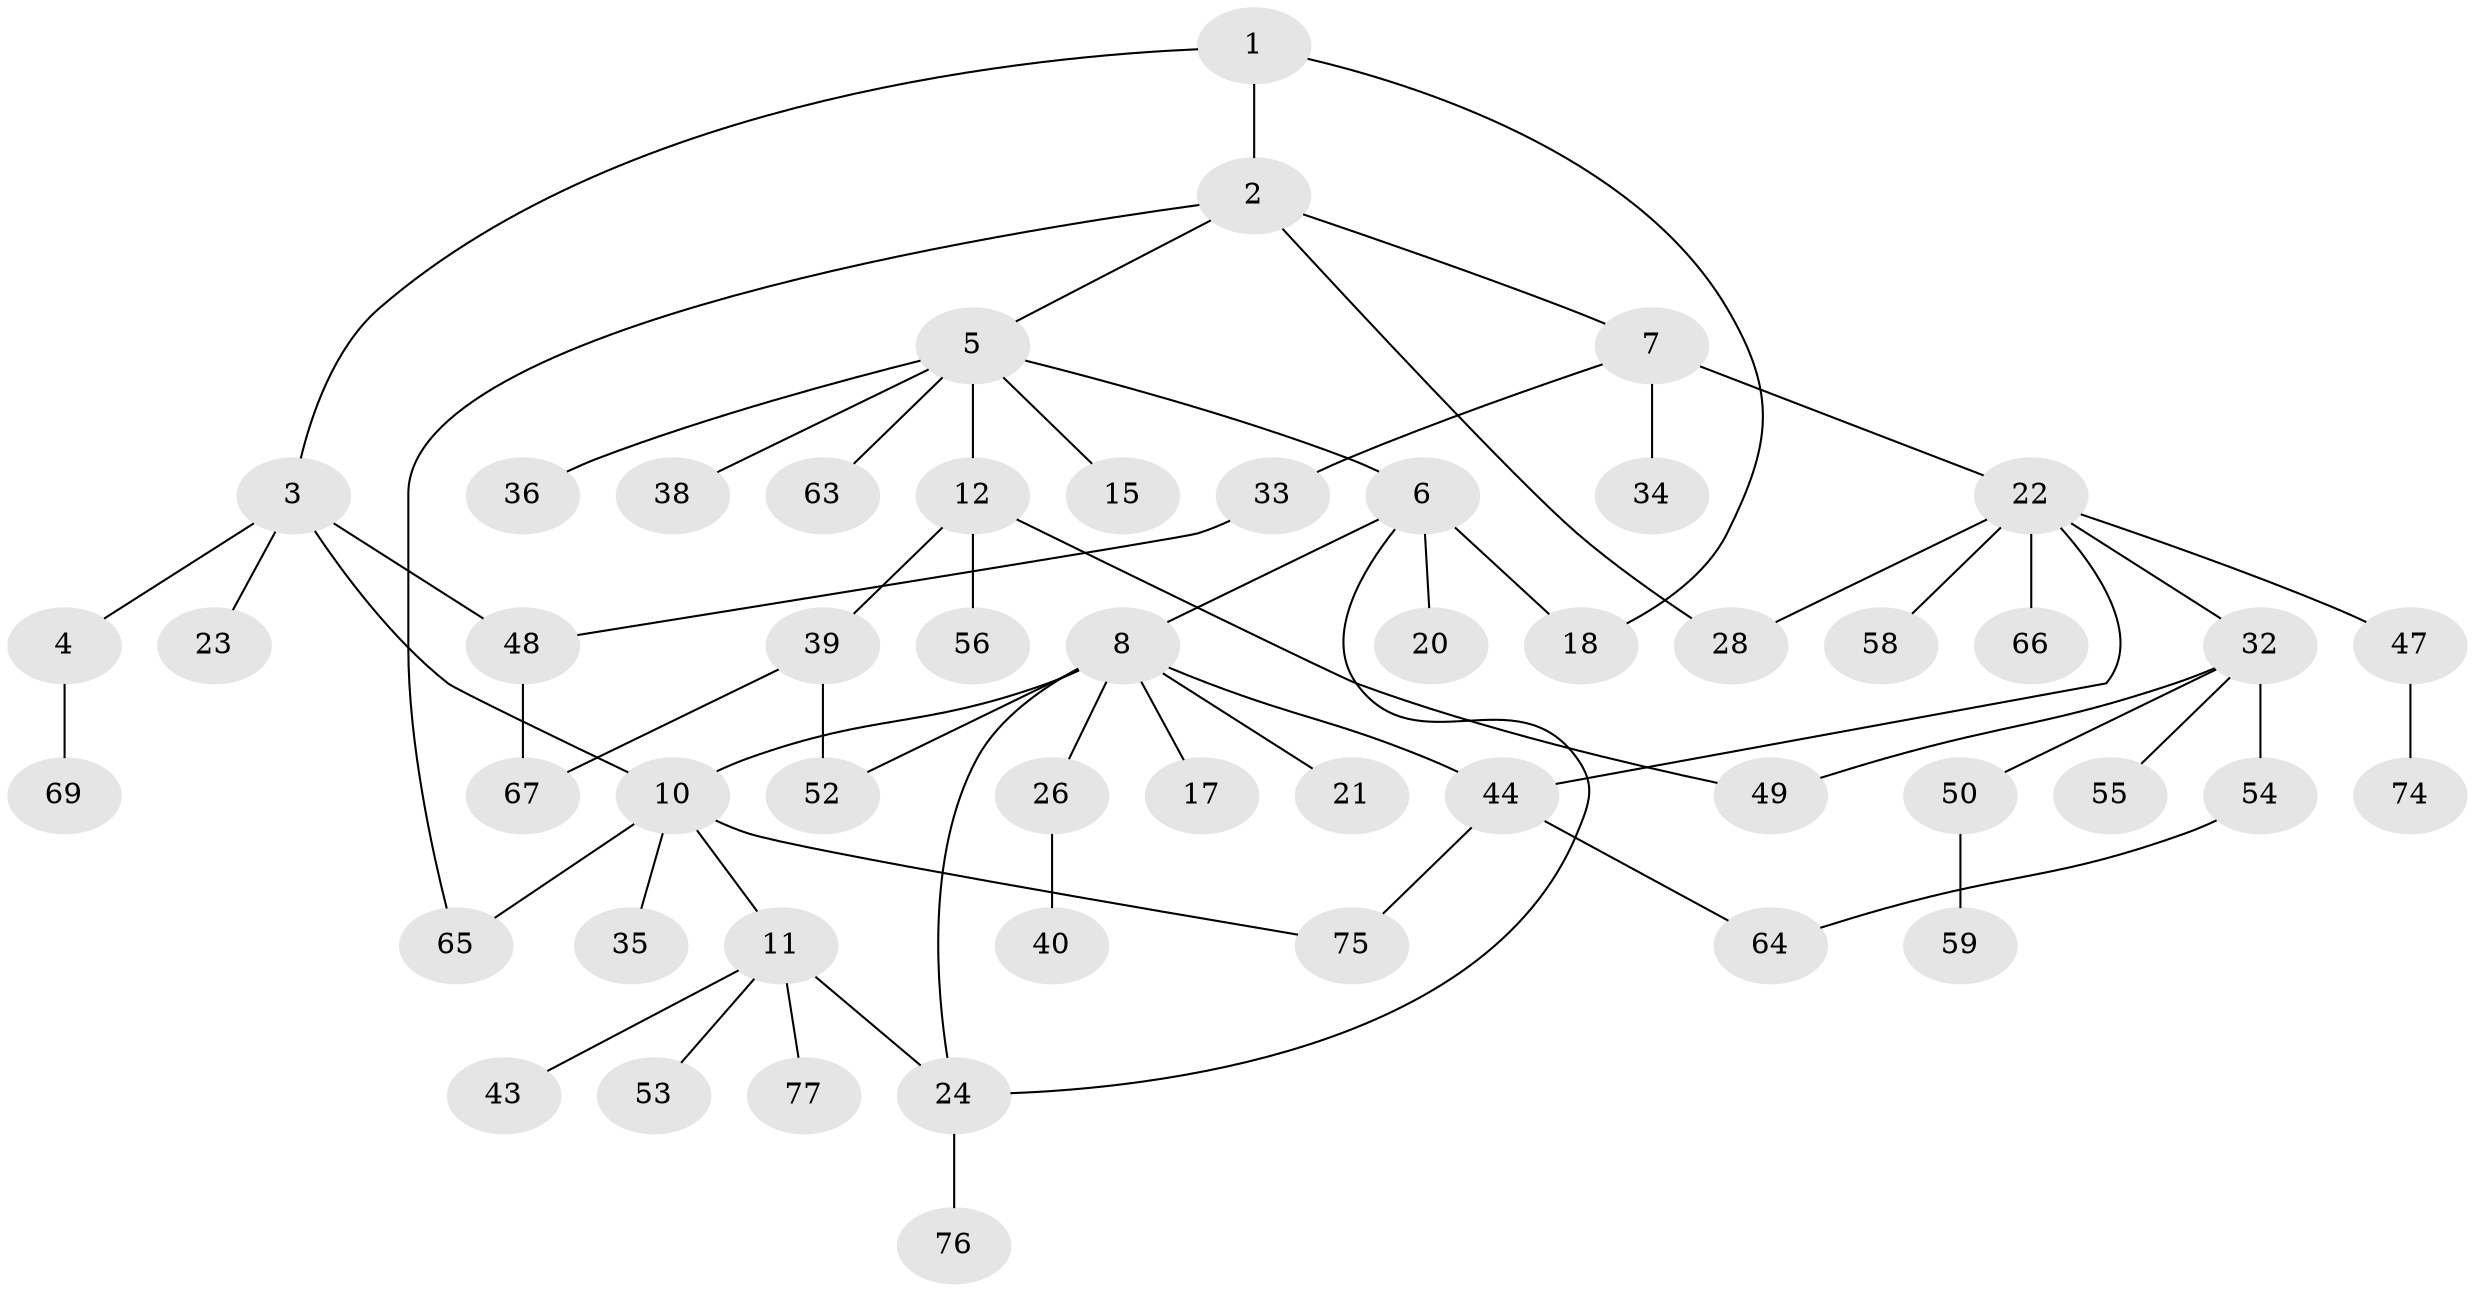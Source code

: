// original degree distribution, {3: 0.12987012987012986, 6: 0.03896103896103896, 5: 0.07792207792207792, 2: 0.35064935064935066, 7: 0.012987012987012988, 4: 0.03896103896103896, 1: 0.35064935064935066}
// Generated by graph-tools (version 1.1) at 2025/10/02/27/25 16:10:55]
// undirected, 52 vertices, 64 edges
graph export_dot {
graph [start="1"]
  node [color=gray90,style=filled];
  1;
  2 [super="+60"];
  3 [super="+73"];
  4 [super="+19"];
  5 [super="+16"];
  6 [super="+13"];
  7 [super="+71"];
  8 [super="+9"];
  10 [super="+57"];
  11 [super="+30"];
  12 [super="+14"];
  15 [super="+41"];
  17;
  18 [super="+46"];
  20;
  21 [super="+29"];
  22 [super="+31"];
  23;
  24 [super="+25"];
  26 [super="+27"];
  28;
  32 [super="+68"];
  33 [super="+37"];
  34;
  35;
  36;
  38 [super="+45"];
  39 [super="+42"];
  40;
  43;
  44 [super="+72"];
  47 [super="+61"];
  48 [super="+51"];
  49;
  50;
  52;
  53;
  54;
  55;
  56;
  58;
  59 [super="+62"];
  63;
  64 [super="+70"];
  65;
  66;
  67;
  69;
  74;
  75;
  76;
  77;
  1 -- 2;
  1 -- 3;
  1 -- 18;
  2 -- 5;
  2 -- 7;
  2 -- 28;
  2 -- 65;
  3 -- 4;
  3 -- 23;
  3 -- 48;
  3 -- 10;
  4 -- 69;
  5 -- 6;
  5 -- 12;
  5 -- 15;
  5 -- 38;
  5 -- 36;
  5 -- 63;
  6 -- 8;
  6 -- 20;
  6 -- 24;
  6 -- 18;
  7 -- 22;
  7 -- 33;
  7 -- 34;
  8 -- 10;
  8 -- 17;
  8 -- 26;
  8 -- 44;
  8 -- 52;
  8 -- 24;
  8 -- 21;
  10 -- 11;
  10 -- 35;
  10 -- 65;
  10 -- 75;
  11 -- 77;
  11 -- 24;
  11 -- 43;
  11 -- 53;
  12 -- 49;
  12 -- 56;
  12 -- 39;
  22 -- 47;
  22 -- 66;
  22 -- 28;
  22 -- 32;
  22 -- 58;
  22 -- 44;
  24 -- 76;
  26 -- 40;
  32 -- 50;
  32 -- 54;
  32 -- 55;
  32 -- 49;
  33 -- 48;
  39 -- 52;
  39 -- 67;
  44 -- 75;
  44 -- 64;
  47 -- 74;
  48 -- 67;
  50 -- 59;
  54 -- 64;
}
